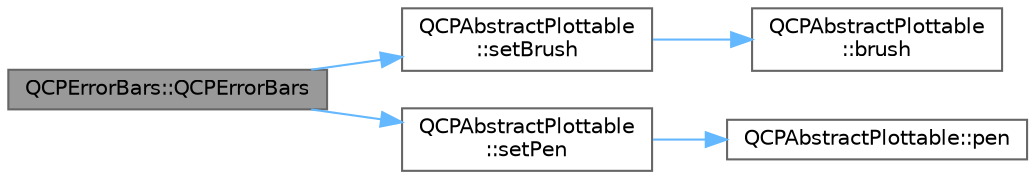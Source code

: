 digraph "QCPErrorBars::QCPErrorBars"
{
 // LATEX_PDF_SIZE
  bgcolor="transparent";
  edge [fontname=Helvetica,fontsize=10,labelfontname=Helvetica,labelfontsize=10];
  node [fontname=Helvetica,fontsize=10,shape=box,height=0.2,width=0.4];
  rankdir="LR";
  Node1 [label="QCPErrorBars::QCPErrorBars",height=0.2,width=0.4,color="gray40", fillcolor="grey60", style="filled", fontcolor="black",tooltip=" "];
  Node1 -> Node2 [color="steelblue1",style="solid"];
  Node2 [label="QCPAbstractPlottable\l::setBrush",height=0.2,width=0.4,color="grey40", fillcolor="white", style="filled",URL="$class_q_c_p_abstract_plottable.html#a7a4b92144dca6453a1f0f210e27edc74",tooltip=" "];
  Node2 -> Node3 [color="steelblue1",style="solid"];
  Node3 [label="QCPAbstractPlottable\l::brush",height=0.2,width=0.4,color="grey40", fillcolor="white", style="filled",URL="$class_q_c_p_abstract_plottable.html#a893b4896dfd92b68b05b2600b80f5826",tooltip=" "];
  Node1 -> Node4 [color="steelblue1",style="solid"];
  Node4 [label="QCPAbstractPlottable\l::setPen",height=0.2,width=0.4,color="grey40", fillcolor="white", style="filled",URL="$class_q_c_p_abstract_plottable.html#ab74b09ae4c0e7e13142fe4b5bf46cac7",tooltip=" "];
  Node4 -> Node5 [color="steelblue1",style="solid"];
  Node5 [label="QCPAbstractPlottable::pen",height=0.2,width=0.4,color="grey40", fillcolor="white", style="filled",URL="$class_q_c_p_abstract_plottable.html#ad5972efc31344e5a7a78ab4f8864b2d3",tooltip=" "];
}
